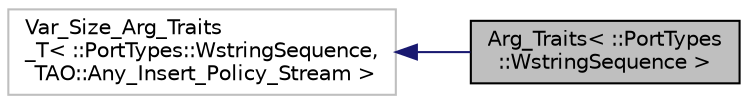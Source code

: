 digraph "Arg_Traits&lt; ::PortTypes::WstringSequence &gt;"
{
 // INTERACTIVE_SVG=YES
  edge [fontname="Helvetica",fontsize="10",labelfontname="Helvetica",labelfontsize="10"];
  node [fontname="Helvetica",fontsize="10",shape=record];
  rankdir="LR";
  Node1 [label="Arg_Traits\< ::PortTypes\l::WstringSequence \>",height=0.2,width=0.4,color="black", fillcolor="grey75", style="filled", fontcolor="black"];
  Node2 -> Node1 [dir="back",color="midnightblue",fontsize="10",style="solid",fontname="Helvetica"];
  Node2 [label="Var_Size_Arg_Traits\l_T\< ::PortTypes::WstringSequence,\l TAO::Any_Insert_Policy_Stream \>",height=0.2,width=0.4,color="grey75", fillcolor="white", style="filled"];
}
